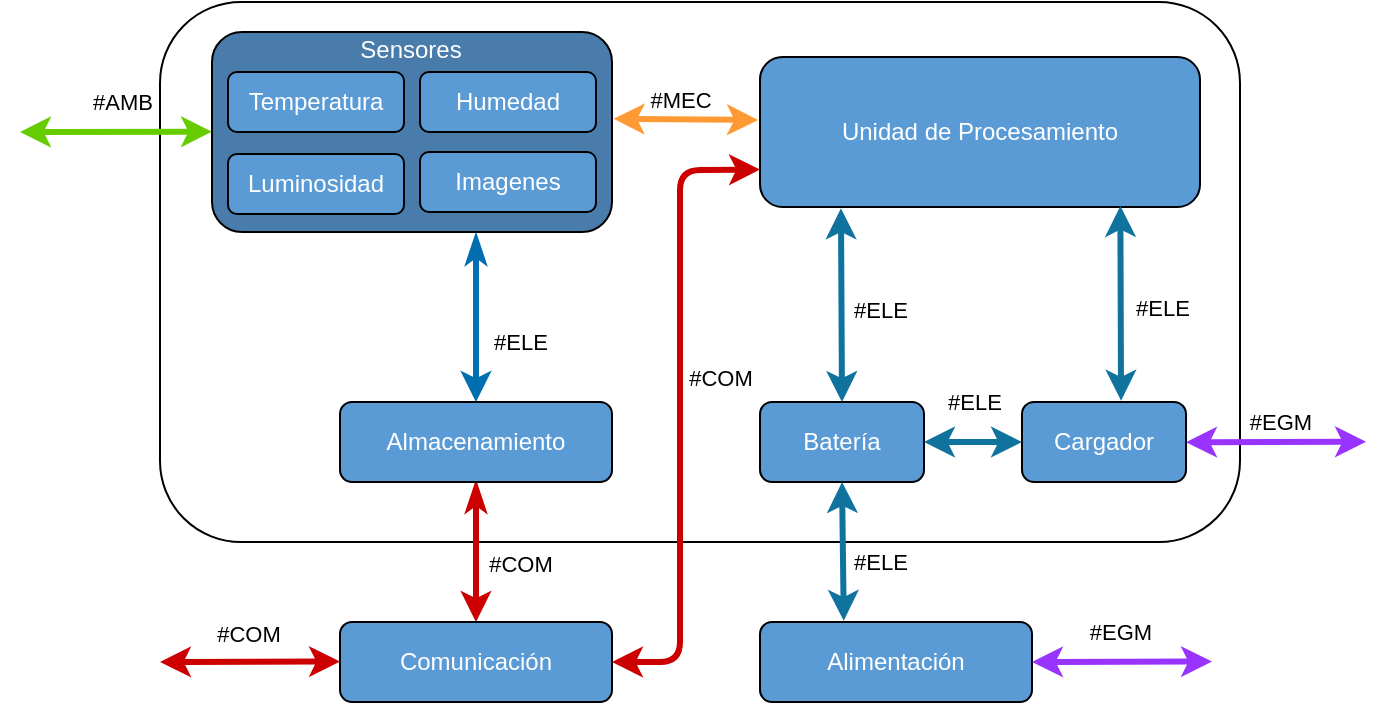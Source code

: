 <mxfile version="14.7.9" type="device"><diagram id="b6pocJY9CHgBc72WGK0m" name="Page-1"><mxGraphModel dx="813" dy="407" grid="1" gridSize="10" guides="1" tooltips="1" connect="1" arrows="1" fold="1" page="1" pageScale="1" pageWidth="827" pageHeight="1169" math="0" shadow="0"><root><mxCell id="0"/><mxCell id="1" parent="0"/><mxCell id="VLvqE0nvj4jKx-WeodR5-1" value="" style="rounded=1;whiteSpace=wrap;html=1;fillColor=none;" parent="1" vertex="1"><mxGeometry x="480" y="270" width="540" height="270" as="geometry"/></mxCell><mxCell id="VLvqE0nvj4jKx-WeodR5-4" value="&lt;font color=&quot;#FFFFFF&quot;&gt;Unidad de Procesamiento&lt;/font&gt;" style="rounded=1;whiteSpace=wrap;html=1;fillColor=#5B9BD5;" parent="1" vertex="1"><mxGeometry x="780" y="297.5" width="220" height="75" as="geometry"/></mxCell><mxCell id="VLvqE0nvj4jKx-WeodR5-31" value="" style="edgeStyle=orthogonalEdgeStyle;rounded=0;orthogonalLoop=1;jettySize=auto;html=1;startArrow=classicThin;startFill=1;strokeWidth=3;fillColor=#e51400;strokeColor=#CC0000;" parent="1" source="VLvqE0nvj4jKx-WeodR5-6" target="VLvqE0nvj4jKx-WeodR5-8" edge="1"><mxGeometry relative="1" as="geometry"/></mxCell><mxCell id="VLvqE0nvj4jKx-WeodR5-44" value="#COM" style="edgeLabel;html=1;align=center;verticalAlign=middle;resizable=0;points=[];labelBackgroundColor=none;" parent="VLvqE0nvj4jKx-WeodR5-31" vertex="1" connectable="0"><mxGeometry x="0.327" y="2" relative="1" as="geometry"><mxPoint x="20" y="-6" as="offset"/></mxGeometry></mxCell><mxCell id="VLvqE0nvj4jKx-WeodR5-6" value="&lt;font color=&quot;#ffffff&quot;&gt;Almacenamiento&lt;/font&gt;" style="rounded=1;whiteSpace=wrap;html=1;fillColor=#5B9BD5;" parent="1" vertex="1"><mxGeometry x="570" y="470" width="136" height="40" as="geometry"/></mxCell><mxCell id="VLvqE0nvj4jKx-WeodR5-8" value="&lt;font color=&quot;#ffffff&quot;&gt;Comunicación&lt;/font&gt;" style="rounded=1;whiteSpace=wrap;html=1;fillColor=#5B9BD5;" parent="1" vertex="1"><mxGeometry x="570" y="580" width="136" height="40" as="geometry"/></mxCell><mxCell id="VLvqE0nvj4jKx-WeodR5-30" value="" style="edgeStyle=orthogonalEdgeStyle;rounded=0;orthogonalLoop=1;jettySize=auto;html=1;startArrow=classicThin;startFill=1;strokeWidth=3;fillColor=#1ba1e2;strokeColor=#006EAF;exitX=0.66;exitY=1.011;exitDx=0;exitDy=0;exitPerimeter=0;" parent="1" source="6pdZqBowtHjrku86IgUR-5" target="VLvqE0nvj4jKx-WeodR5-6" edge="1"><mxGeometry relative="1" as="geometry"><mxPoint x="638" y="400" as="sourcePoint"/></mxGeometry></mxCell><mxCell id="VLvqE0nvj4jKx-WeodR5-47" value="#ELE" style="edgeLabel;html=1;align=center;verticalAlign=middle;resizable=0;points=[];labelBackgroundColor=none;" parent="VLvqE0nvj4jKx-WeodR5-30" vertex="1" connectable="0"><mxGeometry x="-0.341" y="2" relative="1" as="geometry"><mxPoint x="20" y="26" as="offset"/></mxGeometry></mxCell><mxCell id="VLvqE0nvj4jKx-WeodR5-10" value="&lt;font color=&quot;#ffffff&quot;&gt;Batería&lt;/font&gt;" style="rounded=1;whiteSpace=wrap;html=1;fillColor=#5B9BD5;" parent="1" vertex="1"><mxGeometry x="780" y="470" width="82" height="40" as="geometry"/></mxCell><mxCell id="VLvqE0nvj4jKx-WeodR5-11" value="&lt;font color=&quot;#ffffff&quot;&gt;Alimentación&lt;/font&gt;" style="rounded=1;whiteSpace=wrap;html=1;fillColor=#5B9BD5;" parent="1" vertex="1"><mxGeometry x="780" y="580" width="136" height="40" as="geometry"/></mxCell><mxCell id="VLvqE0nvj4jKx-WeodR5-21" value="" style="endArrow=classic;startArrow=classic;html=1;strokeWidth=3;fillColor=#b1ddf0;exitX=0.5;exitY=0;exitDx=0;exitDy=0;strokeColor=#10739e;entryX=0.184;entryY=1.009;entryDx=0;entryDy=0;entryPerimeter=0;" parent="1" source="VLvqE0nvj4jKx-WeodR5-10" target="VLvqE0nvj4jKx-WeodR5-4" edge="1"><mxGeometry width="50" height="50" relative="1" as="geometry"><mxPoint x="839.5" y="470" as="sourcePoint"/><mxPoint x="815" y="389" as="targetPoint"/></mxGeometry></mxCell><mxCell id="VLvqE0nvj4jKx-WeodR5-48" value="#ELE" style="edgeLabel;html=1;align=center;verticalAlign=middle;resizable=0;points=[];labelBackgroundColor=none;" parent="VLvqE0nvj4jKx-WeodR5-21" vertex="1" connectable="0"><mxGeometry x="-0.176" y="-1" relative="1" as="geometry"><mxPoint x="18" y="-6" as="offset"/></mxGeometry></mxCell><mxCell id="VLvqE0nvj4jKx-WeodR5-23" value="" style="endArrow=classic;startArrow=classic;html=1;strokeWidth=3;fillColor=#fa6800;exitX=1.004;exitY=0.434;exitDx=0;exitDy=0;strokeColor=#FF9933;exitPerimeter=0;" parent="1" source="6pdZqBowtHjrku86IgUR-5" edge="1"><mxGeometry width="50" height="50" relative="1" as="geometry"><mxPoint x="706.0" y="330" as="sourcePoint"/><mxPoint x="779" y="329" as="targetPoint"/></mxGeometry></mxCell><mxCell id="VLvqE0nvj4jKx-WeodR5-46" value="#MEC" style="edgeLabel;html=1;align=center;verticalAlign=middle;resizable=0;points=[];labelBackgroundColor=none;" parent="VLvqE0nvj4jKx-WeodR5-23" vertex="1" connectable="0"><mxGeometry x="0.541" y="-1" relative="1" as="geometry"><mxPoint x="-23" y="-11" as="offset"/></mxGeometry></mxCell><mxCell id="VLvqE0nvj4jKx-WeodR5-24" value="" style="endArrow=classic;startArrow=classic;html=1;strokeWidth=3;fillColor=#b1ddf0;entryX=0.5;entryY=1;entryDx=0;entryDy=0;exitX=0.308;exitY=-0.015;exitDx=0;exitDy=0;strokeColor=#10739e;exitPerimeter=0;" parent="1" edge="1"><mxGeometry width="50" height="50" relative="1" as="geometry"><mxPoint x="821.888" y="579.4" as="sourcePoint"/><mxPoint x="821" y="510.0" as="targetPoint"/></mxGeometry></mxCell><mxCell id="VLvqE0nvj4jKx-WeodR5-49" value="#ELE" style="edgeLabel;html=1;align=center;verticalAlign=middle;resizable=0;points=[];labelBackgroundColor=none;" parent="VLvqE0nvj4jKx-WeodR5-24" vertex="1" connectable="0"><mxGeometry x="-0.601" relative="1" as="geometry"><mxPoint x="18" y="-16" as="offset"/></mxGeometry></mxCell><mxCell id="VLvqE0nvj4jKx-WeodR5-32" value="" style="endArrow=classic;startArrow=classic;html=1;strokeWidth=3;fillColor=#e51400;exitX=1;exitY=0.5;exitDx=0;exitDy=0;entryX=0;entryY=0.75;entryDx=0;entryDy=0;strokeColor=#CC0000;" parent="1" source="VLvqE0nvj4jKx-WeodR5-8" target="VLvqE0nvj4jKx-WeodR5-4" edge="1"><mxGeometry width="50" height="50" relative="1" as="geometry"><mxPoint x="720" y="600" as="sourcePoint"/><mxPoint x="770" y="550" as="targetPoint"/><Array as="points"><mxPoint x="740" y="600"/><mxPoint x="740" y="354"/></Array></mxGeometry></mxCell><mxCell id="VLvqE0nvj4jKx-WeodR5-45" value="#COM" style="edgeLabel;html=1;align=center;verticalAlign=middle;resizable=0;points=[];labelBackgroundColor=none;" parent="VLvqE0nvj4jKx-WeodR5-32" vertex="1" connectable="0"><mxGeometry x="-0.571" y="-4" relative="1" as="geometry"><mxPoint x="16" y="-108" as="offset"/></mxGeometry></mxCell><mxCell id="VLvqE0nvj4jKx-WeodR5-33" value="" style="endArrow=classic;startArrow=classic;html=1;strokeWidth=3;fillColor=#d5e8d4;gradientColor=#97d077;strokeColor=#66CC00;exitX=0;exitY=0.5;exitDx=0;exitDy=0;" parent="1" edge="1"><mxGeometry width="50" height="50" relative="1" as="geometry"><mxPoint x="506" y="334.83" as="sourcePoint"/><mxPoint x="410" y="335" as="targetPoint"/></mxGeometry></mxCell><mxCell id="VLvqE0nvj4jKx-WeodR5-42" value="#AMB" style="edgeLabel;html=1;align=center;verticalAlign=middle;resizable=0;points=[];labelBackgroundColor=none;" parent="VLvqE0nvj4jKx-WeodR5-33" vertex="1" connectable="0"><mxGeometry x="-0.235" y="1" relative="1" as="geometry"><mxPoint x="-9" y="-16" as="offset"/></mxGeometry></mxCell><mxCell id="VLvqE0nvj4jKx-WeodR5-35" value="" style="endArrow=classic;startArrow=classic;html=1;strokeWidth=3;fillColor=none;entryX=0;entryY=0.5;entryDx=0;entryDy=0;strokeColor=#CC0000;" parent="1" edge="1"><mxGeometry width="50" height="50" relative="1" as="geometry"><mxPoint x="480" y="600" as="sourcePoint"/><mxPoint x="570" y="599.76" as="targetPoint"/></mxGeometry></mxCell><mxCell id="VLvqE0nvj4jKx-WeodR5-43" value="#COM" style="edgeLabel;html=1;align=center;verticalAlign=middle;resizable=0;points=[];labelBackgroundColor=none;" parent="VLvqE0nvj4jKx-WeodR5-35" vertex="1" connectable="0"><mxGeometry x="-0.146" y="2" relative="1" as="geometry"><mxPoint x="5" y="-12" as="offset"/></mxGeometry></mxCell><mxCell id="VLvqE0nvj4jKx-WeodR5-36" value="" style="endArrow=classic;startArrow=classic;html=1;strokeWidth=3;fillColor=#6a00ff;entryX=0;entryY=0.5;entryDx=0;entryDy=0;strokeColor=#9933FF;" parent="1" edge="1"><mxGeometry width="50" height="50" relative="1" as="geometry"><mxPoint x="916" y="600" as="sourcePoint"/><mxPoint x="1006" y="599.76" as="targetPoint"/></mxGeometry></mxCell><mxCell id="VLvqE0nvj4jKx-WeodR5-52" value="#EGM" style="edgeLabel;html=1;align=center;verticalAlign=middle;resizable=0;points=[];labelBackgroundColor=none;" parent="VLvqE0nvj4jKx-WeodR5-36" vertex="1" connectable="0"><mxGeometry x="0.337" y="1" relative="1" as="geometry"><mxPoint x="-16" y="-14" as="offset"/></mxGeometry></mxCell><mxCell id="VLvqE0nvj4jKx-WeodR5-38" value="&lt;font color=&quot;#ffffff&quot;&gt;Cargador&lt;/font&gt;" style="rounded=1;whiteSpace=wrap;html=1;fillColor=#5B9BD5;" parent="1" vertex="1"><mxGeometry x="911" y="470" width="82" height="40" as="geometry"/></mxCell><mxCell id="VLvqE0nvj4jKx-WeodR5-39" value="" style="endArrow=classic;startArrow=classic;html=1;strokeWidth=3;fillColor=#b1ddf0;entryX=0;entryY=0.5;entryDx=0;entryDy=0;exitX=1;exitY=0.5;exitDx=0;exitDy=0;strokeColor=#10739e;" parent="1" source="VLvqE0nvj4jKx-WeodR5-10" target="VLvqE0nvj4jKx-WeodR5-38" edge="1"><mxGeometry width="50" height="50" relative="1" as="geometry"><mxPoint x="831.888" y="589.4" as="sourcePoint"/><mxPoint x="831" y="520.0" as="targetPoint"/></mxGeometry></mxCell><mxCell id="VLvqE0nvj4jKx-WeodR5-50" value="#ELE" style="edgeLabel;html=1;align=center;verticalAlign=middle;resizable=0;points=[];labelBackgroundColor=none;" parent="VLvqE0nvj4jKx-WeodR5-39" vertex="1" connectable="0"><mxGeometry x="0.697" y="2" relative="1" as="geometry"><mxPoint x="-17" y="-18" as="offset"/></mxGeometry></mxCell><mxCell id="VLvqE0nvj4jKx-WeodR5-40" value="" style="endArrow=classic;startArrow=classic;html=1;strokeWidth=3;fillColor=#6a00ff;entryX=0;entryY=0.5;entryDx=0;entryDy=0;strokeColor=#9933FF;" parent="1" edge="1"><mxGeometry width="50" height="50" relative="1" as="geometry"><mxPoint x="993" y="490.1" as="sourcePoint"/><mxPoint x="1083" y="489.86" as="targetPoint"/></mxGeometry></mxCell><mxCell id="VLvqE0nvj4jKx-WeodR5-53" value="#EGM" style="edgeLabel;html=1;align=center;verticalAlign=middle;resizable=0;points=[];labelBackgroundColor=none;" parent="VLvqE0nvj4jKx-WeodR5-40" vertex="1" connectable="0"><mxGeometry x="0.492" relative="1" as="geometry"><mxPoint x="-20" y="-10" as="offset"/></mxGeometry></mxCell><mxCell id="VLvqE0nvj4jKx-WeodR5-41" value="" style="endArrow=classic;startArrow=classic;html=1;strokeWidth=3;fillColor=#b1ddf0;exitX=0.5;exitY=0;exitDx=0;exitDy=0;strokeColor=#10739e;entryX=0.819;entryY=0.993;entryDx=0;entryDy=0;entryPerimeter=0;" parent="1" edge="1" target="VLvqE0nvj4jKx-WeodR5-4"><mxGeometry width="50" height="50" relative="1" as="geometry"><mxPoint x="960.52" y="469.33" as="sourcePoint"/><mxPoint x="960" y="386.505" as="targetPoint"/></mxGeometry></mxCell><mxCell id="VLvqE0nvj4jKx-WeodR5-51" value="#ELE" style="edgeLabel;html=1;align=center;verticalAlign=middle;resizable=0;points=[];labelBackgroundColor=none;" parent="VLvqE0nvj4jKx-WeodR5-41" vertex="1" connectable="0"><mxGeometry x="-0.192" y="-2" relative="1" as="geometry"><mxPoint x="18" y="-7" as="offset"/></mxGeometry></mxCell><mxCell id="6pdZqBowtHjrku86IgUR-21" value="" style="group" parent="1" vertex="1" connectable="0"><mxGeometry x="506" y="284" width="200" height="101" as="geometry"/></mxCell><mxCell id="6pdZqBowtHjrku86IgUR-5" value="" style="rounded=1;whiteSpace=wrap;html=1;fillColor=#497CAB;" parent="6pdZqBowtHjrku86IgUR-21" vertex="1"><mxGeometry y="1" width="200" height="100" as="geometry"/></mxCell><mxCell id="6pdZqBowtHjrku86IgUR-1" value="&lt;font color=&quot;#FFFFFF&quot;&gt;Temperatura&lt;/font&gt;" style="rounded=1;whiteSpace=wrap;html=1;fillColor=#5B9BD5;" parent="6pdZqBowtHjrku86IgUR-21" vertex="1"><mxGeometry x="8" y="21" width="88" height="30" as="geometry"/></mxCell><mxCell id="6pdZqBowtHjrku86IgUR-8" value="&lt;font color=&quot;#FFFFFF&quot;&gt;Humedad&lt;/font&gt;" style="rounded=1;whiteSpace=wrap;html=1;fillColor=#5B9BD5;" parent="6pdZqBowtHjrku86IgUR-21" vertex="1"><mxGeometry x="104" y="21" width="88" height="30" as="geometry"/></mxCell><mxCell id="6pdZqBowtHjrku86IgUR-10" value="&lt;font color=&quot;#FFFFFF&quot;&gt;Luminosidad&lt;/font&gt;" style="rounded=1;whiteSpace=wrap;html=1;fillColor=#5B9BD5;" parent="6pdZqBowtHjrku86IgUR-21" vertex="1"><mxGeometry x="8" y="62" width="88" height="30" as="geometry"/></mxCell><mxCell id="6pdZqBowtHjrku86IgUR-11" value="&lt;font color=&quot;#FFFFFF&quot;&gt;Imagenes&lt;/font&gt;" style="rounded=1;whiteSpace=wrap;html=1;fillColor=#5B9BD5;" parent="6pdZqBowtHjrku86IgUR-21" vertex="1"><mxGeometry x="104" y="61" width="88" height="30" as="geometry"/></mxCell><mxCell id="6pdZqBowtHjrku86IgUR-20" value="&lt;font color=&quot;#FFFFFF&quot;&gt;&lt;span style=&quot;background-color: transparent&quot;&gt;Sensores&lt;/span&gt;&lt;/font&gt;" style="text;html=1;align=center;verticalAlign=middle;resizable=0;points=[];autosize=1;strokeColor=none;shadow=0;rounded=0;" parent="6pdZqBowtHjrku86IgUR-21" vertex="1"><mxGeometry x="64" width="70" height="20" as="geometry"/></mxCell></root></mxGraphModel></diagram></mxfile>